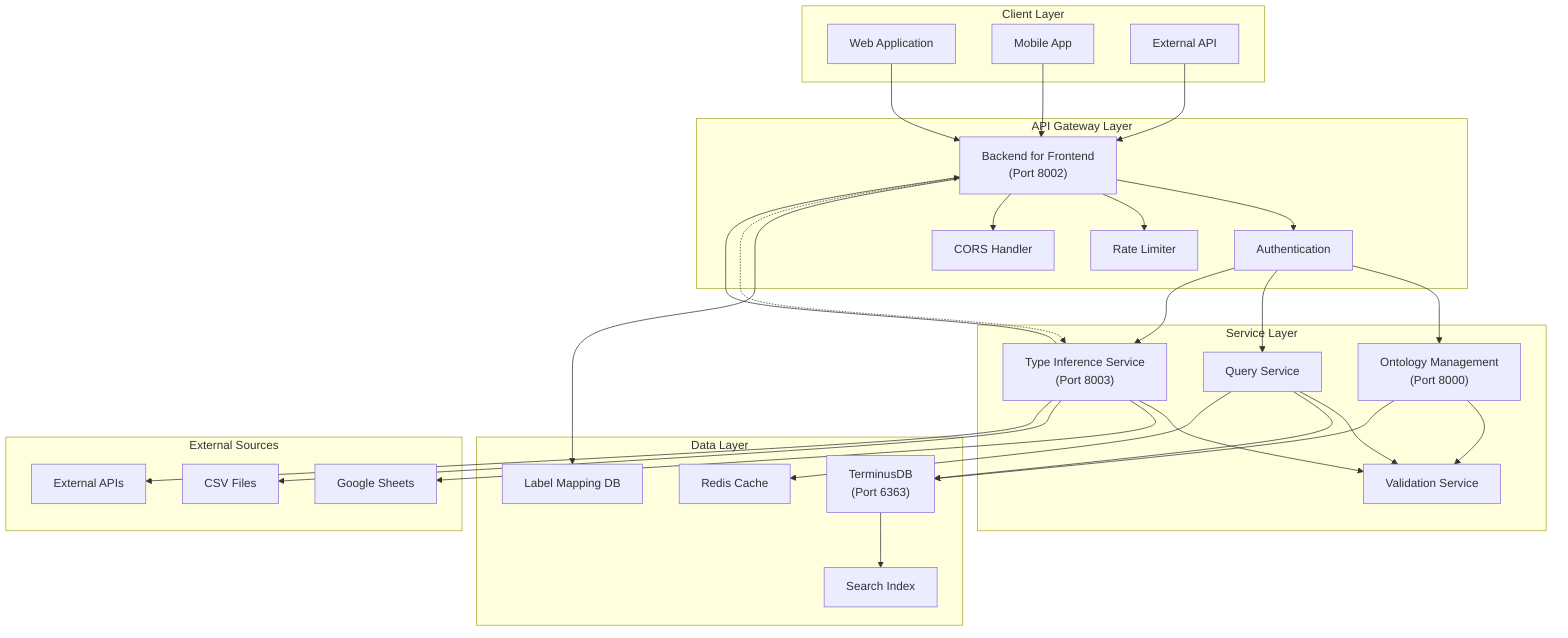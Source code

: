 graph TB
    %% Data Flow Architecture
    %% Last Updated: 2025-07-20
    
    subgraph "Client Layer"
        Web[Web Application]
        Mobile[Mobile App]
        API[External API]
    end
    
    subgraph "API Gateway Layer"
        BFF["Backend for Frontend<br/>(Port 8002)"]
        Auth[Authentication]
        RateLimit[Rate Limiter]
        CORS[CORS Handler]
    end
    
    subgraph "Service Layer"
        OMS["Ontology Management<br/>(Port 8000)"]
        Query[Query Service]
        Validator[Validation Service]
        Funnel["Type Inference Service<br/>(Port 8003)"]
    end
    
    subgraph "Data Layer"
        Terminus["TerminusDB<br/>(Port 6363)"]
        Cache[Redis Cache]
        Search[Search Index]
        LabelDB[Label Mapping DB]
    end
    
    subgraph "External Sources"
        GoogleSheets[Google Sheets]
        CSV[CSV Files]
        ExtAPI[External APIs]
    end
    
    %% Connections
    Web --> BFF
    Mobile --> BFF
    API --> BFF
    
    BFF --> Auth
    BFF --> RateLimit
    BFF --> CORS
    
    Auth --> OMS
    Auth --> Query
    Auth --> Funnel
    
    OMS --> Validator
    Query --> Validator
    Funnel --> Validator
    
    OMS --> Terminus
    Query --> Terminus
    Query --> Cache
    BFF --> LabelDB
    
    Funnel --> GoogleSheets
    Funnel --> CSV
    Funnel --> ExtAPI
    
    Terminus --> Search
    
    %% Type Inference Flow
    BFF -.-> Funnel
    Funnel --> BFF